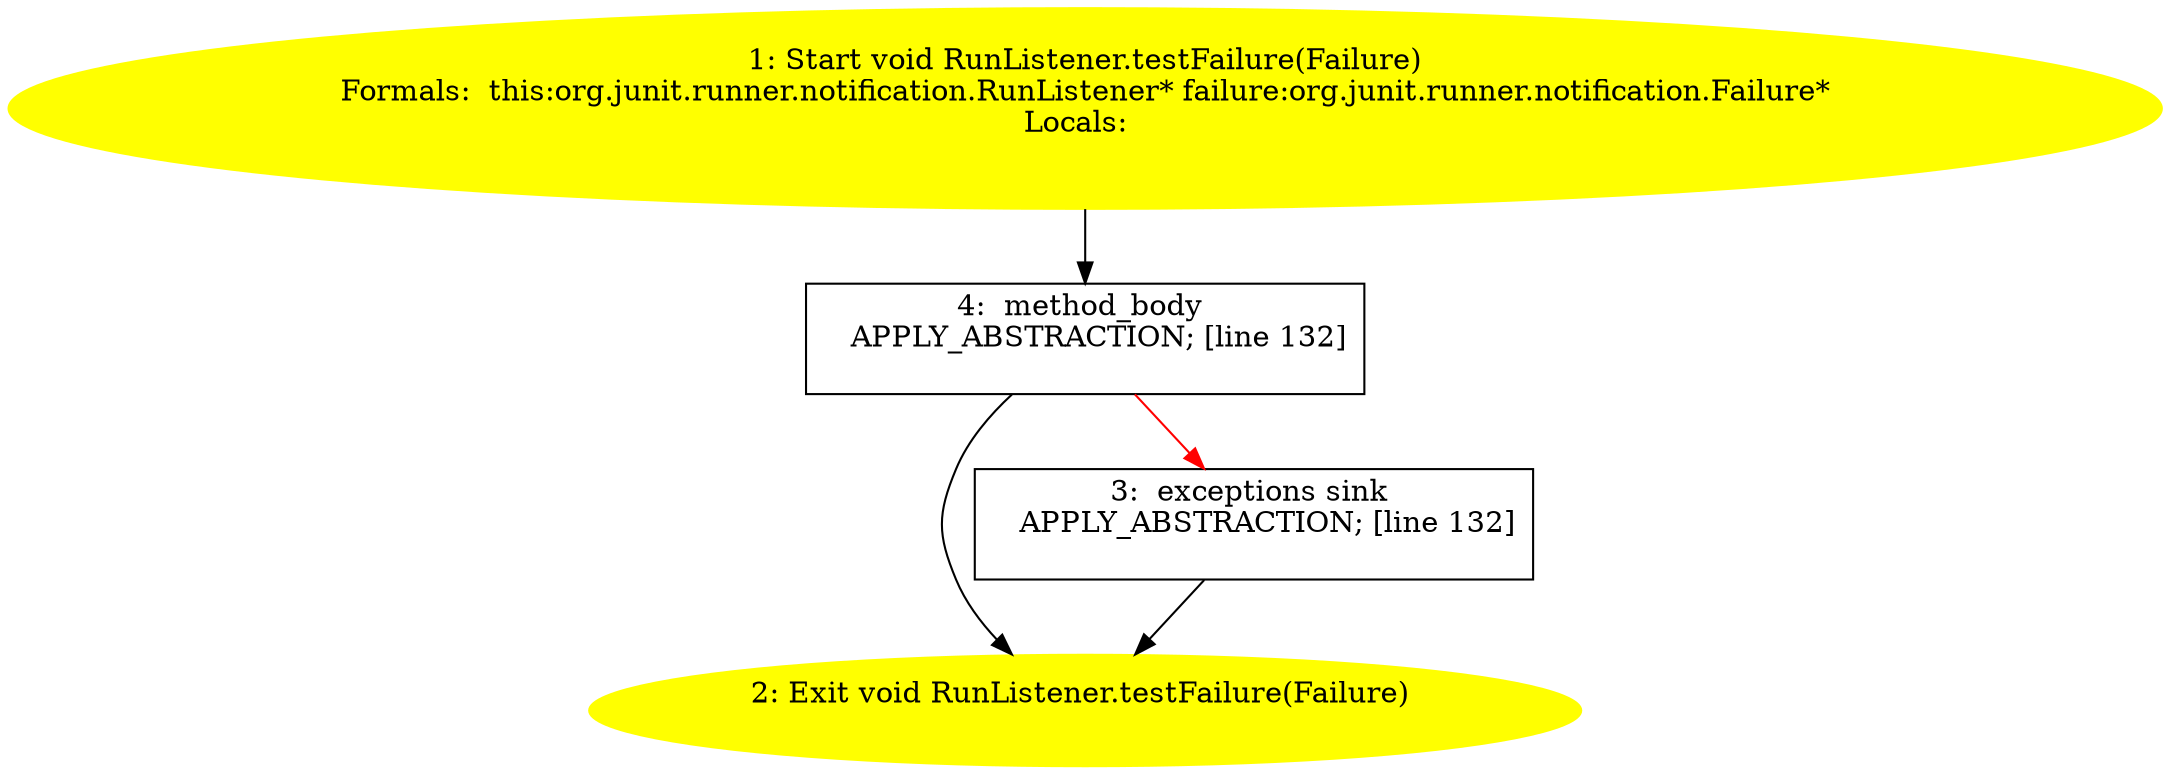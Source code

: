 /* @generated */
digraph cfg {
"org.junit.runner.notification.RunListener.testFailure(org.junit.runner.notification.Failure):void.01c56b032cefdce7736f46a7835f04ad_1" [label="1: Start void RunListener.testFailure(Failure)\nFormals:  this:org.junit.runner.notification.RunListener* failure:org.junit.runner.notification.Failure*\nLocals:  \n  " color=yellow style=filled]
	

	 "org.junit.runner.notification.RunListener.testFailure(org.junit.runner.notification.Failure):void.01c56b032cefdce7736f46a7835f04ad_1" -> "org.junit.runner.notification.RunListener.testFailure(org.junit.runner.notification.Failure):void.01c56b032cefdce7736f46a7835f04ad_4" ;
"org.junit.runner.notification.RunListener.testFailure(org.junit.runner.notification.Failure):void.01c56b032cefdce7736f46a7835f04ad_2" [label="2: Exit void RunListener.testFailure(Failure) \n  " color=yellow style=filled]
	

"org.junit.runner.notification.RunListener.testFailure(org.junit.runner.notification.Failure):void.01c56b032cefdce7736f46a7835f04ad_3" [label="3:  exceptions sink \n   APPLY_ABSTRACTION; [line 132]\n " shape="box"]
	

	 "org.junit.runner.notification.RunListener.testFailure(org.junit.runner.notification.Failure):void.01c56b032cefdce7736f46a7835f04ad_3" -> "org.junit.runner.notification.RunListener.testFailure(org.junit.runner.notification.Failure):void.01c56b032cefdce7736f46a7835f04ad_2" ;
"org.junit.runner.notification.RunListener.testFailure(org.junit.runner.notification.Failure):void.01c56b032cefdce7736f46a7835f04ad_4" [label="4:  method_body \n   APPLY_ABSTRACTION; [line 132]\n " shape="box"]
	

	 "org.junit.runner.notification.RunListener.testFailure(org.junit.runner.notification.Failure):void.01c56b032cefdce7736f46a7835f04ad_4" -> "org.junit.runner.notification.RunListener.testFailure(org.junit.runner.notification.Failure):void.01c56b032cefdce7736f46a7835f04ad_2" ;
	 "org.junit.runner.notification.RunListener.testFailure(org.junit.runner.notification.Failure):void.01c56b032cefdce7736f46a7835f04ad_4" -> "org.junit.runner.notification.RunListener.testFailure(org.junit.runner.notification.Failure):void.01c56b032cefdce7736f46a7835f04ad_3" [color="red" ];
}
